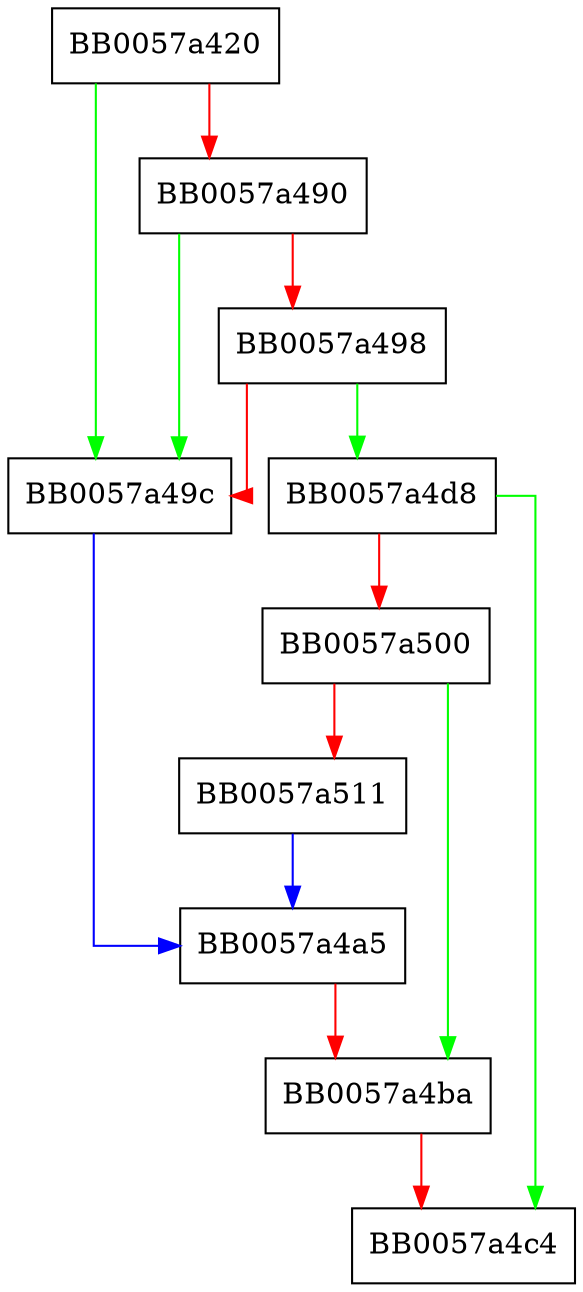 digraph i2d_DHxparams {
  node [shape="box"];
  graph [splines=ortho];
  BB0057a420 -> BB0057a49c [color="green"];
  BB0057a420 -> BB0057a490 [color="red"];
  BB0057a490 -> BB0057a49c [color="green"];
  BB0057a490 -> BB0057a498 [color="red"];
  BB0057a498 -> BB0057a4d8 [color="green"];
  BB0057a498 -> BB0057a49c [color="red"];
  BB0057a49c -> BB0057a4a5 [color="blue"];
  BB0057a4a5 -> BB0057a4ba [color="red"];
  BB0057a4ba -> BB0057a4c4 [color="red"];
  BB0057a4d8 -> BB0057a4c4 [color="green"];
  BB0057a4d8 -> BB0057a500 [color="red"];
  BB0057a500 -> BB0057a4ba [color="green"];
  BB0057a500 -> BB0057a511 [color="red"];
  BB0057a511 -> BB0057a4a5 [color="blue"];
}
